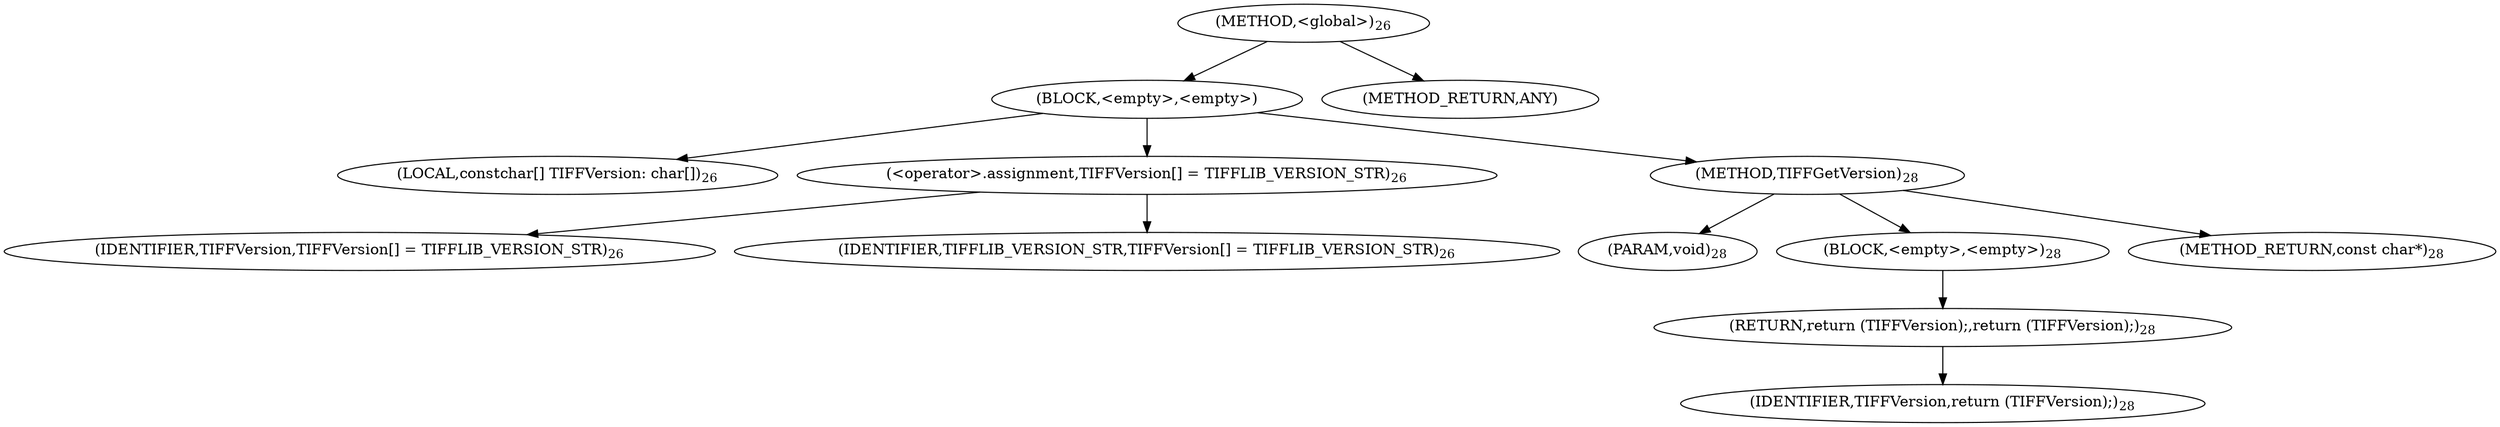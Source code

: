 digraph "&lt;global&gt;" {  
"4635" [label = <(METHOD,&lt;global&gt;)<SUB>26</SUB>> ]
"4636" [label = <(BLOCK,&lt;empty&gt;,&lt;empty&gt;)> ]
"4637" [label = <(LOCAL,constchar[] TIFFVersion: char[])<SUB>26</SUB>> ]
"4638" [label = <(&lt;operator&gt;.assignment,TIFFVersion[] = TIFFLIB_VERSION_STR)<SUB>26</SUB>> ]
"4639" [label = <(IDENTIFIER,TIFFVersion,TIFFVersion[] = TIFFLIB_VERSION_STR)<SUB>26</SUB>> ]
"4640" [label = <(IDENTIFIER,TIFFLIB_VERSION_STR,TIFFVersion[] = TIFFLIB_VERSION_STR)<SUB>26</SUB>> ]
"4641" [label = <(METHOD,TIFFGetVersion)<SUB>28</SUB>> ]
"4642" [label = <(PARAM,void)<SUB>28</SUB>> ]
"4643" [label = <(BLOCK,&lt;empty&gt;,&lt;empty&gt;)<SUB>28</SUB>> ]
"4644" [label = <(RETURN,return (TIFFVersion);,return (TIFFVersion);)<SUB>28</SUB>> ]
"4645" [label = <(IDENTIFIER,TIFFVersion,return (TIFFVersion);)<SUB>28</SUB>> ]
"4646" [label = <(METHOD_RETURN,const char*)<SUB>28</SUB>> ]
"4648" [label = <(METHOD_RETURN,ANY)> ]
  "4635" -> "4636" 
  "4635" -> "4648" 
  "4636" -> "4637" 
  "4636" -> "4638" 
  "4636" -> "4641" 
  "4638" -> "4639" 
  "4638" -> "4640" 
  "4641" -> "4642" 
  "4641" -> "4643" 
  "4641" -> "4646" 
  "4643" -> "4644" 
  "4644" -> "4645" 
}
